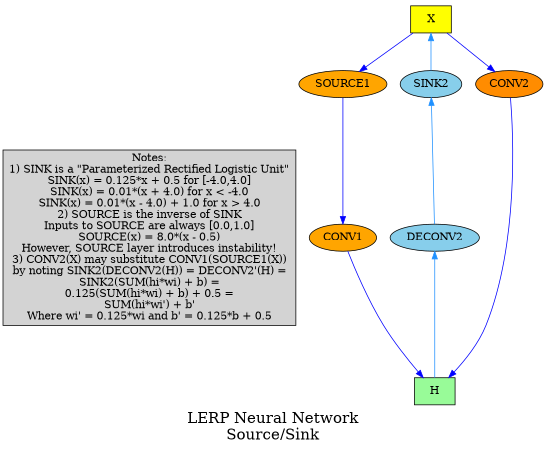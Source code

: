 // sudo apt-get install graphviz
// dot -Tpng lerp-nn-source-sink.dot -o lerp-nn-source-sink.png
// xdot lerp-nn-source-sink.dot
digraph NN
{
	label="LERP Neural Network\nSource/Sink";
	fontsize=20;
	size="4,3";
	ratio=fill;
	// rankdir="LR";

	NOTE [FILLCOLOR=gray, style=filled, shape=box, label="Notes:\n1) SINK is a \"Parameterized Rectified Logistic Unit\"\nSINK(x) = 0.125*x + 0.5 for [-4.0,4.0]\nSINK(x) = 0.01*(x + 4.0) for x < -4.0\nSINK(x) = 0.01*(x - 4.0) + 1.0 for x > 4.0\n2) SOURCE is the inverse of SINK\nInputs to SOURCE are always [0.0,1.0]\nSOURCE(x) = 8.0*(x - 0.5)\nHowever, SOURCE layer introduces instability!\n3) CONV2(X) may substitute CONV1(SOURCE1(X))\nby noting SINK2(DECONV2(H)) = DECONV2'(H) =\nSINK2(SUM(hi*wi) + b) =\n0.125(SUM(hi*wi) + b) + 0.5 =\nSUM(hi*wi') + b'\nWhere wi' = 0.125*wi and b' = 0.125*b + 0.5"];

	{ rank=min X };
	{ rank=same SOURCE1 -> SINK2   [style=invis] };
	{ rank=same CONV1   -> DECONV2 [style=invis] };

	// nodes
	X       [fillcolor=yellow,  style=filled, shape=box, label="X"];
	SOURCE1 [fillcolor=orange,  style=filled];
	CONV1   [fillcolor=orange,  style=filled];
	CONV2   [fillcolor=darkorange,  style=filled];
	DECONV2 [fillcolor=skyblue, style=filled];
	SINK2   [fillcolor=skyblue, style=filled];
	H       [fillcolor=palegreen, style=filled, shape=box];

	// forward pass 1
	X       -> SOURCE1 [color=blue];
	SOURCE1 -> CONV1   [color=blue];
	CONV1   -> H       [color=blue];
	X       -> CONV2   [color=blue];
	CONV2   -> H       [color=blue];

	// forward pass 2
	H       -> DECONV2 [color=dodgerblue];
	DECONV2 -> SINK2   [color=dodgerblue];
	SINK2   -> X       [color=dodgerblue];
}
